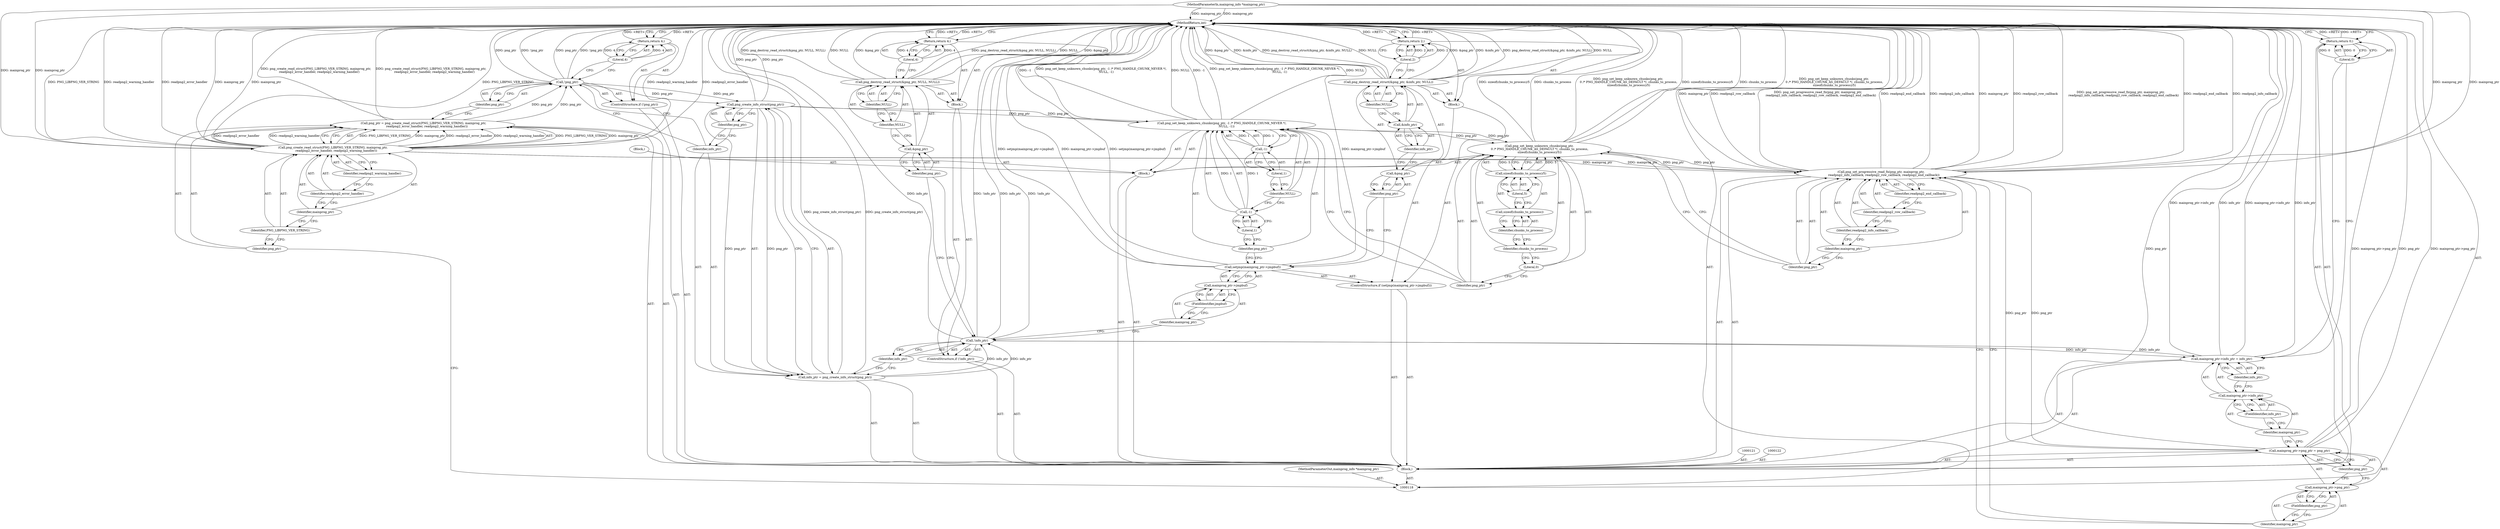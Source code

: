 digraph "1_Android_9d4853418ab2f754c2b63e091c29c5529b8b86ca_4" {
"1000199" [label="(MethodReturn,int)"];
"1000119" [label="(MethodParameterIn,mainprog_info *mainprog_ptr)"];
"1000274" [label="(MethodParameterOut,mainprog_info *mainprog_ptr)"];
"1000125" [label="(Call,png_create_read_struct(PNG_LIBPNG_VER_STRING, mainprog_ptr,\n       readpng2_error_handler, readpng2_warning_handler))"];
"1000126" [label="(Identifier,PNG_LIBPNG_VER_STRING)"];
"1000123" [label="(Call,png_ptr = png_create_read_struct(PNG_LIBPNG_VER_STRING, mainprog_ptr,\n       readpng2_error_handler, readpng2_warning_handler))"];
"1000124" [label="(Identifier,png_ptr)"];
"1000127" [label="(Identifier,mainprog_ptr)"];
"1000129" [label="(Identifier,readpng2_warning_handler)"];
"1000128" [label="(Identifier,readpng2_error_handler)"];
"1000132" [label="(Identifier,png_ptr)"];
"1000130" [label="(ControlStructure,if (!png_ptr))"];
"1000131" [label="(Call,!png_ptr)"];
"1000134" [label="(Literal,4)"];
"1000133" [label="(Return,return 4;)"];
"1000137" [label="(Call,png_create_info_struct(png_ptr))"];
"1000138" [label="(Identifier,png_ptr)"];
"1000135" [label="(Call,info_ptr = png_create_info_struct(png_ptr))"];
"1000136" [label="(Identifier,info_ptr)"];
"1000139" [label="(ControlStructure,if (!info_ptr))"];
"1000142" [label="(Block,)"];
"1000140" [label="(Call,!info_ptr)"];
"1000141" [label="(Identifier,info_ptr)"];
"1000144" [label="(Call,&png_ptr)"];
"1000145" [label="(Identifier,png_ptr)"];
"1000146" [label="(Identifier,NULL)"];
"1000147" [label="(Identifier,NULL)"];
"1000143" [label="(Call,png_destroy_read_struct(&png_ptr, NULL, NULL))"];
"1000148" [label="(Return,return 4;)"];
"1000149" [label="(Literal,4)"];
"1000120" [label="(Block,)"];
"1000150" [label="(ControlStructure,if (setjmp(mainprog_ptr->jmpbuf)))"];
"1000152" [label="(Call,mainprog_ptr->jmpbuf)"];
"1000153" [label="(Identifier,mainprog_ptr)"];
"1000154" [label="(FieldIdentifier,jmpbuf)"];
"1000155" [label="(Block,)"];
"1000151" [label="(Call,setjmp(mainprog_ptr->jmpbuf))"];
"1000157" [label="(Call,&png_ptr)"];
"1000158" [label="(Identifier,png_ptr)"];
"1000159" [label="(Call,&info_ptr)"];
"1000160" [label="(Identifier,info_ptr)"];
"1000161" [label="(Identifier,NULL)"];
"1000156" [label="(Call,png_destroy_read_struct(&png_ptr, &info_ptr, NULL))"];
"1000162" [label="(Return,return 2;)"];
"1000163" [label="(Literal,2)"];
"1000164" [label="(Block,)"];
"1000165" [label="(Block,)"];
"1000167" [label="(Identifier,png_ptr)"];
"1000168" [label="(Call,-1)"];
"1000169" [label="(Literal,1)"];
"1000166" [label="(Call,png_set_keep_unknown_chunks(png_ptr, -1 /* PNG_HANDLE_CHUNK_NEVER */,\n          NULL, -1))"];
"1000170" [label="(Identifier,NULL)"];
"1000171" [label="(Call,-1)"];
"1000172" [label="(Literal,1)"];
"1000174" [label="(Identifier,png_ptr)"];
"1000173" [label="(Call,png_set_keep_unknown_chunks(png_ptr,\n 0 /* PNG_HANDLE_CHUNK_AS_DEFAULT */, chunks_to_process,\n sizeof(chunks_to_process)/5))"];
"1000175" [label="(Literal,0)"];
"1000176" [label="(Identifier,chunks_to_process)"];
"1000177" [label="(Call,sizeof(chunks_to_process)/5)"];
"1000178" [label="(Call,sizeof(chunks_to_process))"];
"1000180" [label="(Literal,5)"];
"1000179" [label="(Identifier,chunks_to_process)"];
"1000182" [label="(Identifier,png_ptr)"];
"1000181" [label="(Call,png_set_progressive_read_fn(png_ptr, mainprog_ptr,\n      readpng2_info_callback, readpng2_row_callback, readpng2_end_callback))"];
"1000183" [label="(Identifier,mainprog_ptr)"];
"1000185" [label="(Identifier,readpng2_row_callback)"];
"1000186" [label="(Identifier,readpng2_end_callback)"];
"1000184" [label="(Identifier,readpng2_info_callback)"];
"1000190" [label="(FieldIdentifier,png_ptr)"];
"1000191" [label="(Identifier,png_ptr)"];
"1000187" [label="(Call,mainprog_ptr->png_ptr = png_ptr)"];
"1000188" [label="(Call,mainprog_ptr->png_ptr)"];
"1000189" [label="(Identifier,mainprog_ptr)"];
"1000195" [label="(FieldIdentifier,info_ptr)"];
"1000196" [label="(Identifier,info_ptr)"];
"1000192" [label="(Call,mainprog_ptr->info_ptr = info_ptr)"];
"1000193" [label="(Call,mainprog_ptr->info_ptr)"];
"1000194" [label="(Identifier,mainprog_ptr)"];
"1000197" [label="(Return,return 0;)"];
"1000198" [label="(Literal,0)"];
"1000199" -> "1000118"  [label="AST: "];
"1000199" -> "1000133"  [label="CFG: "];
"1000199" -> "1000148"  [label="CFG: "];
"1000199" -> "1000162"  [label="CFG: "];
"1000199" -> "1000197"  [label="CFG: "];
"1000197" -> "1000199"  [label="DDG: <RET>"];
"1000162" -> "1000199"  [label="DDG: <RET>"];
"1000133" -> "1000199"  [label="DDG: <RET>"];
"1000148" -> "1000199"  [label="DDG: <RET>"];
"1000123" -> "1000199"  [label="DDG: png_create_read_struct(PNG_LIBPNG_VER_STRING, mainprog_ptr,\n       readpng2_error_handler, readpng2_warning_handler)"];
"1000181" -> "1000199"  [label="DDG: readpng2_row_callback"];
"1000181" -> "1000199"  [label="DDG: png_set_progressive_read_fn(png_ptr, mainprog_ptr,\n      readpng2_info_callback, readpng2_row_callback, readpng2_end_callback)"];
"1000181" -> "1000199"  [label="DDG: readpng2_end_callback"];
"1000181" -> "1000199"  [label="DDG: readpng2_info_callback"];
"1000181" -> "1000199"  [label="DDG: mainprog_ptr"];
"1000151" -> "1000199"  [label="DDG: setjmp(mainprog_ptr->jmpbuf)"];
"1000151" -> "1000199"  [label="DDG: mainprog_ptr->jmpbuf"];
"1000156" -> "1000199"  [label="DDG: &png_ptr"];
"1000156" -> "1000199"  [label="DDG: &info_ptr"];
"1000156" -> "1000199"  [label="DDG: png_destroy_read_struct(&png_ptr, &info_ptr, NULL)"];
"1000156" -> "1000199"  [label="DDG: NULL"];
"1000187" -> "1000199"  [label="DDG: png_ptr"];
"1000187" -> "1000199"  [label="DDG: mainprog_ptr->png_ptr"];
"1000173" -> "1000199"  [label="DDG: chunks_to_process"];
"1000173" -> "1000199"  [label="DDG: png_set_keep_unknown_chunks(png_ptr,\n 0 /* PNG_HANDLE_CHUNK_AS_DEFAULT */, chunks_to_process,\n sizeof(chunks_to_process)/5)"];
"1000173" -> "1000199"  [label="DDG: sizeof(chunks_to_process)/5"];
"1000125" -> "1000199"  [label="DDG: mainprog_ptr"];
"1000125" -> "1000199"  [label="DDG: PNG_LIBPNG_VER_STRING"];
"1000125" -> "1000199"  [label="DDG: readpng2_warning_handler"];
"1000125" -> "1000199"  [label="DDG: readpng2_error_handler"];
"1000119" -> "1000199"  [label="DDG: mainprog_ptr"];
"1000135" -> "1000199"  [label="DDG: png_create_info_struct(png_ptr)"];
"1000131" -> "1000199"  [label="DDG: !png_ptr"];
"1000131" -> "1000199"  [label="DDG: png_ptr"];
"1000166" -> "1000199"  [label="DDG: -1"];
"1000166" -> "1000199"  [label="DDG: png_set_keep_unknown_chunks(png_ptr, -1 /* PNG_HANDLE_CHUNK_NEVER */,\n          NULL, -1)"];
"1000166" -> "1000199"  [label="DDG: NULL"];
"1000140" -> "1000199"  [label="DDG: info_ptr"];
"1000140" -> "1000199"  [label="DDG: !info_ptr"];
"1000143" -> "1000199"  [label="DDG: &png_ptr"];
"1000143" -> "1000199"  [label="DDG: png_destroy_read_struct(&png_ptr, NULL, NULL)"];
"1000143" -> "1000199"  [label="DDG: NULL"];
"1000192" -> "1000199"  [label="DDG: mainprog_ptr->info_ptr"];
"1000192" -> "1000199"  [label="DDG: info_ptr"];
"1000137" -> "1000199"  [label="DDG: png_ptr"];
"1000119" -> "1000118"  [label="AST: "];
"1000119" -> "1000199"  [label="DDG: mainprog_ptr"];
"1000119" -> "1000125"  [label="DDG: mainprog_ptr"];
"1000119" -> "1000181"  [label="DDG: mainprog_ptr"];
"1000274" -> "1000118"  [label="AST: "];
"1000125" -> "1000123"  [label="AST: "];
"1000125" -> "1000129"  [label="CFG: "];
"1000126" -> "1000125"  [label="AST: "];
"1000127" -> "1000125"  [label="AST: "];
"1000128" -> "1000125"  [label="AST: "];
"1000129" -> "1000125"  [label="AST: "];
"1000123" -> "1000125"  [label="CFG: "];
"1000125" -> "1000199"  [label="DDG: mainprog_ptr"];
"1000125" -> "1000199"  [label="DDG: PNG_LIBPNG_VER_STRING"];
"1000125" -> "1000199"  [label="DDG: readpng2_warning_handler"];
"1000125" -> "1000199"  [label="DDG: readpng2_error_handler"];
"1000125" -> "1000123"  [label="DDG: PNG_LIBPNG_VER_STRING"];
"1000125" -> "1000123"  [label="DDG: mainprog_ptr"];
"1000125" -> "1000123"  [label="DDG: readpng2_error_handler"];
"1000125" -> "1000123"  [label="DDG: readpng2_warning_handler"];
"1000119" -> "1000125"  [label="DDG: mainprog_ptr"];
"1000125" -> "1000181"  [label="DDG: mainprog_ptr"];
"1000126" -> "1000125"  [label="AST: "];
"1000126" -> "1000124"  [label="CFG: "];
"1000127" -> "1000126"  [label="CFG: "];
"1000123" -> "1000120"  [label="AST: "];
"1000123" -> "1000125"  [label="CFG: "];
"1000124" -> "1000123"  [label="AST: "];
"1000125" -> "1000123"  [label="AST: "];
"1000132" -> "1000123"  [label="CFG: "];
"1000123" -> "1000199"  [label="DDG: png_create_read_struct(PNG_LIBPNG_VER_STRING, mainprog_ptr,\n       readpng2_error_handler, readpng2_warning_handler)"];
"1000125" -> "1000123"  [label="DDG: PNG_LIBPNG_VER_STRING"];
"1000125" -> "1000123"  [label="DDG: mainprog_ptr"];
"1000125" -> "1000123"  [label="DDG: readpng2_error_handler"];
"1000125" -> "1000123"  [label="DDG: readpng2_warning_handler"];
"1000123" -> "1000131"  [label="DDG: png_ptr"];
"1000124" -> "1000123"  [label="AST: "];
"1000124" -> "1000118"  [label="CFG: "];
"1000126" -> "1000124"  [label="CFG: "];
"1000127" -> "1000125"  [label="AST: "];
"1000127" -> "1000126"  [label="CFG: "];
"1000128" -> "1000127"  [label="CFG: "];
"1000129" -> "1000125"  [label="AST: "];
"1000129" -> "1000128"  [label="CFG: "];
"1000125" -> "1000129"  [label="CFG: "];
"1000128" -> "1000125"  [label="AST: "];
"1000128" -> "1000127"  [label="CFG: "];
"1000129" -> "1000128"  [label="CFG: "];
"1000132" -> "1000131"  [label="AST: "];
"1000132" -> "1000123"  [label="CFG: "];
"1000131" -> "1000132"  [label="CFG: "];
"1000130" -> "1000120"  [label="AST: "];
"1000131" -> "1000130"  [label="AST: "];
"1000133" -> "1000130"  [label="AST: "];
"1000131" -> "1000130"  [label="AST: "];
"1000131" -> "1000132"  [label="CFG: "];
"1000132" -> "1000131"  [label="AST: "];
"1000134" -> "1000131"  [label="CFG: "];
"1000136" -> "1000131"  [label="CFG: "];
"1000131" -> "1000199"  [label="DDG: !png_ptr"];
"1000131" -> "1000199"  [label="DDG: png_ptr"];
"1000123" -> "1000131"  [label="DDG: png_ptr"];
"1000131" -> "1000137"  [label="DDG: png_ptr"];
"1000134" -> "1000133"  [label="AST: "];
"1000134" -> "1000131"  [label="CFG: "];
"1000133" -> "1000134"  [label="CFG: "];
"1000134" -> "1000133"  [label="DDG: 4"];
"1000133" -> "1000130"  [label="AST: "];
"1000133" -> "1000134"  [label="CFG: "];
"1000134" -> "1000133"  [label="AST: "];
"1000199" -> "1000133"  [label="CFG: "];
"1000133" -> "1000199"  [label="DDG: <RET>"];
"1000134" -> "1000133"  [label="DDG: 4"];
"1000137" -> "1000135"  [label="AST: "];
"1000137" -> "1000138"  [label="CFG: "];
"1000138" -> "1000137"  [label="AST: "];
"1000135" -> "1000137"  [label="CFG: "];
"1000137" -> "1000199"  [label="DDG: png_ptr"];
"1000137" -> "1000135"  [label="DDG: png_ptr"];
"1000131" -> "1000137"  [label="DDG: png_ptr"];
"1000137" -> "1000166"  [label="DDG: png_ptr"];
"1000138" -> "1000137"  [label="AST: "];
"1000138" -> "1000136"  [label="CFG: "];
"1000137" -> "1000138"  [label="CFG: "];
"1000135" -> "1000120"  [label="AST: "];
"1000135" -> "1000137"  [label="CFG: "];
"1000136" -> "1000135"  [label="AST: "];
"1000137" -> "1000135"  [label="AST: "];
"1000141" -> "1000135"  [label="CFG: "];
"1000135" -> "1000199"  [label="DDG: png_create_info_struct(png_ptr)"];
"1000137" -> "1000135"  [label="DDG: png_ptr"];
"1000135" -> "1000140"  [label="DDG: info_ptr"];
"1000136" -> "1000135"  [label="AST: "];
"1000136" -> "1000131"  [label="CFG: "];
"1000138" -> "1000136"  [label="CFG: "];
"1000139" -> "1000120"  [label="AST: "];
"1000140" -> "1000139"  [label="AST: "];
"1000142" -> "1000139"  [label="AST: "];
"1000142" -> "1000139"  [label="AST: "];
"1000143" -> "1000142"  [label="AST: "];
"1000148" -> "1000142"  [label="AST: "];
"1000140" -> "1000139"  [label="AST: "];
"1000140" -> "1000141"  [label="CFG: "];
"1000141" -> "1000140"  [label="AST: "];
"1000145" -> "1000140"  [label="CFG: "];
"1000153" -> "1000140"  [label="CFG: "];
"1000140" -> "1000199"  [label="DDG: info_ptr"];
"1000140" -> "1000199"  [label="DDG: !info_ptr"];
"1000135" -> "1000140"  [label="DDG: info_ptr"];
"1000140" -> "1000192"  [label="DDG: info_ptr"];
"1000141" -> "1000140"  [label="AST: "];
"1000141" -> "1000135"  [label="CFG: "];
"1000140" -> "1000141"  [label="CFG: "];
"1000144" -> "1000143"  [label="AST: "];
"1000144" -> "1000145"  [label="CFG: "];
"1000145" -> "1000144"  [label="AST: "];
"1000146" -> "1000144"  [label="CFG: "];
"1000145" -> "1000144"  [label="AST: "];
"1000145" -> "1000140"  [label="CFG: "];
"1000144" -> "1000145"  [label="CFG: "];
"1000146" -> "1000143"  [label="AST: "];
"1000146" -> "1000144"  [label="CFG: "];
"1000147" -> "1000146"  [label="CFG: "];
"1000147" -> "1000143"  [label="AST: "];
"1000147" -> "1000146"  [label="CFG: "];
"1000143" -> "1000147"  [label="CFG: "];
"1000143" -> "1000142"  [label="AST: "];
"1000143" -> "1000147"  [label="CFG: "];
"1000144" -> "1000143"  [label="AST: "];
"1000146" -> "1000143"  [label="AST: "];
"1000147" -> "1000143"  [label="AST: "];
"1000149" -> "1000143"  [label="CFG: "];
"1000143" -> "1000199"  [label="DDG: &png_ptr"];
"1000143" -> "1000199"  [label="DDG: png_destroy_read_struct(&png_ptr, NULL, NULL)"];
"1000143" -> "1000199"  [label="DDG: NULL"];
"1000148" -> "1000142"  [label="AST: "];
"1000148" -> "1000149"  [label="CFG: "];
"1000149" -> "1000148"  [label="AST: "];
"1000199" -> "1000148"  [label="CFG: "];
"1000148" -> "1000199"  [label="DDG: <RET>"];
"1000149" -> "1000148"  [label="DDG: 4"];
"1000149" -> "1000148"  [label="AST: "];
"1000149" -> "1000143"  [label="CFG: "];
"1000148" -> "1000149"  [label="CFG: "];
"1000149" -> "1000148"  [label="DDG: 4"];
"1000120" -> "1000118"  [label="AST: "];
"1000121" -> "1000120"  [label="AST: "];
"1000122" -> "1000120"  [label="AST: "];
"1000123" -> "1000120"  [label="AST: "];
"1000130" -> "1000120"  [label="AST: "];
"1000135" -> "1000120"  [label="AST: "];
"1000139" -> "1000120"  [label="AST: "];
"1000150" -> "1000120"  [label="AST: "];
"1000164" -> "1000120"  [label="AST: "];
"1000181" -> "1000120"  [label="AST: "];
"1000187" -> "1000120"  [label="AST: "];
"1000192" -> "1000120"  [label="AST: "];
"1000197" -> "1000120"  [label="AST: "];
"1000150" -> "1000120"  [label="AST: "];
"1000151" -> "1000150"  [label="AST: "];
"1000155" -> "1000150"  [label="AST: "];
"1000152" -> "1000151"  [label="AST: "];
"1000152" -> "1000154"  [label="CFG: "];
"1000153" -> "1000152"  [label="AST: "];
"1000154" -> "1000152"  [label="AST: "];
"1000151" -> "1000152"  [label="CFG: "];
"1000153" -> "1000152"  [label="AST: "];
"1000153" -> "1000140"  [label="CFG: "];
"1000154" -> "1000153"  [label="CFG: "];
"1000154" -> "1000152"  [label="AST: "];
"1000154" -> "1000153"  [label="CFG: "];
"1000152" -> "1000154"  [label="CFG: "];
"1000155" -> "1000150"  [label="AST: "];
"1000156" -> "1000155"  [label="AST: "];
"1000162" -> "1000155"  [label="AST: "];
"1000151" -> "1000150"  [label="AST: "];
"1000151" -> "1000152"  [label="CFG: "];
"1000152" -> "1000151"  [label="AST: "];
"1000158" -> "1000151"  [label="CFG: "];
"1000167" -> "1000151"  [label="CFG: "];
"1000151" -> "1000199"  [label="DDG: setjmp(mainprog_ptr->jmpbuf)"];
"1000151" -> "1000199"  [label="DDG: mainprog_ptr->jmpbuf"];
"1000157" -> "1000156"  [label="AST: "];
"1000157" -> "1000158"  [label="CFG: "];
"1000158" -> "1000157"  [label="AST: "];
"1000160" -> "1000157"  [label="CFG: "];
"1000158" -> "1000157"  [label="AST: "];
"1000158" -> "1000151"  [label="CFG: "];
"1000157" -> "1000158"  [label="CFG: "];
"1000159" -> "1000156"  [label="AST: "];
"1000159" -> "1000160"  [label="CFG: "];
"1000160" -> "1000159"  [label="AST: "];
"1000161" -> "1000159"  [label="CFG: "];
"1000160" -> "1000159"  [label="AST: "];
"1000160" -> "1000157"  [label="CFG: "];
"1000159" -> "1000160"  [label="CFG: "];
"1000161" -> "1000156"  [label="AST: "];
"1000161" -> "1000159"  [label="CFG: "];
"1000156" -> "1000161"  [label="CFG: "];
"1000156" -> "1000155"  [label="AST: "];
"1000156" -> "1000161"  [label="CFG: "];
"1000157" -> "1000156"  [label="AST: "];
"1000159" -> "1000156"  [label="AST: "];
"1000161" -> "1000156"  [label="AST: "];
"1000163" -> "1000156"  [label="CFG: "];
"1000156" -> "1000199"  [label="DDG: &png_ptr"];
"1000156" -> "1000199"  [label="DDG: &info_ptr"];
"1000156" -> "1000199"  [label="DDG: png_destroy_read_struct(&png_ptr, &info_ptr, NULL)"];
"1000156" -> "1000199"  [label="DDG: NULL"];
"1000162" -> "1000155"  [label="AST: "];
"1000162" -> "1000163"  [label="CFG: "];
"1000163" -> "1000162"  [label="AST: "];
"1000199" -> "1000162"  [label="CFG: "];
"1000162" -> "1000199"  [label="DDG: <RET>"];
"1000163" -> "1000162"  [label="DDG: 2"];
"1000163" -> "1000162"  [label="AST: "];
"1000163" -> "1000156"  [label="CFG: "];
"1000162" -> "1000163"  [label="CFG: "];
"1000163" -> "1000162"  [label="DDG: 2"];
"1000164" -> "1000120"  [label="AST: "];
"1000165" -> "1000164"  [label="AST: "];
"1000166" -> "1000164"  [label="AST: "];
"1000173" -> "1000164"  [label="AST: "];
"1000165" -> "1000164"  [label="AST: "];
"1000167" -> "1000166"  [label="AST: "];
"1000167" -> "1000151"  [label="CFG: "];
"1000169" -> "1000167"  [label="CFG: "];
"1000168" -> "1000166"  [label="AST: "];
"1000168" -> "1000169"  [label="CFG: "];
"1000169" -> "1000168"  [label="AST: "];
"1000170" -> "1000168"  [label="CFG: "];
"1000168" -> "1000166"  [label="DDG: 1"];
"1000169" -> "1000168"  [label="AST: "];
"1000169" -> "1000167"  [label="CFG: "];
"1000168" -> "1000169"  [label="CFG: "];
"1000166" -> "1000164"  [label="AST: "];
"1000166" -> "1000171"  [label="CFG: "];
"1000167" -> "1000166"  [label="AST: "];
"1000168" -> "1000166"  [label="AST: "];
"1000170" -> "1000166"  [label="AST: "];
"1000171" -> "1000166"  [label="AST: "];
"1000174" -> "1000166"  [label="CFG: "];
"1000166" -> "1000199"  [label="DDG: -1"];
"1000166" -> "1000199"  [label="DDG: png_set_keep_unknown_chunks(png_ptr, -1 /* PNG_HANDLE_CHUNK_NEVER */,\n          NULL, -1)"];
"1000166" -> "1000199"  [label="DDG: NULL"];
"1000137" -> "1000166"  [label="DDG: png_ptr"];
"1000168" -> "1000166"  [label="DDG: 1"];
"1000171" -> "1000166"  [label="DDG: 1"];
"1000166" -> "1000173"  [label="DDG: png_ptr"];
"1000170" -> "1000166"  [label="AST: "];
"1000170" -> "1000168"  [label="CFG: "];
"1000172" -> "1000170"  [label="CFG: "];
"1000171" -> "1000166"  [label="AST: "];
"1000171" -> "1000172"  [label="CFG: "];
"1000172" -> "1000171"  [label="AST: "];
"1000166" -> "1000171"  [label="CFG: "];
"1000171" -> "1000166"  [label="DDG: 1"];
"1000172" -> "1000171"  [label="AST: "];
"1000172" -> "1000170"  [label="CFG: "];
"1000171" -> "1000172"  [label="CFG: "];
"1000174" -> "1000173"  [label="AST: "];
"1000174" -> "1000166"  [label="CFG: "];
"1000175" -> "1000174"  [label="CFG: "];
"1000173" -> "1000164"  [label="AST: "];
"1000173" -> "1000177"  [label="CFG: "];
"1000174" -> "1000173"  [label="AST: "];
"1000175" -> "1000173"  [label="AST: "];
"1000176" -> "1000173"  [label="AST: "];
"1000177" -> "1000173"  [label="AST: "];
"1000182" -> "1000173"  [label="CFG: "];
"1000173" -> "1000199"  [label="DDG: chunks_to_process"];
"1000173" -> "1000199"  [label="DDG: png_set_keep_unknown_chunks(png_ptr,\n 0 /* PNG_HANDLE_CHUNK_AS_DEFAULT */, chunks_to_process,\n sizeof(chunks_to_process)/5)"];
"1000173" -> "1000199"  [label="DDG: sizeof(chunks_to_process)/5"];
"1000166" -> "1000173"  [label="DDG: png_ptr"];
"1000177" -> "1000173"  [label="DDG: 5"];
"1000173" -> "1000181"  [label="DDG: png_ptr"];
"1000175" -> "1000173"  [label="AST: "];
"1000175" -> "1000174"  [label="CFG: "];
"1000176" -> "1000175"  [label="CFG: "];
"1000176" -> "1000173"  [label="AST: "];
"1000176" -> "1000175"  [label="CFG: "];
"1000179" -> "1000176"  [label="CFG: "];
"1000177" -> "1000173"  [label="AST: "];
"1000177" -> "1000180"  [label="CFG: "];
"1000178" -> "1000177"  [label="AST: "];
"1000180" -> "1000177"  [label="AST: "];
"1000173" -> "1000177"  [label="CFG: "];
"1000177" -> "1000173"  [label="DDG: 5"];
"1000178" -> "1000177"  [label="AST: "];
"1000178" -> "1000179"  [label="CFG: "];
"1000179" -> "1000178"  [label="AST: "];
"1000180" -> "1000178"  [label="CFG: "];
"1000180" -> "1000177"  [label="AST: "];
"1000180" -> "1000178"  [label="CFG: "];
"1000177" -> "1000180"  [label="CFG: "];
"1000179" -> "1000178"  [label="AST: "];
"1000179" -> "1000176"  [label="CFG: "];
"1000178" -> "1000179"  [label="CFG: "];
"1000182" -> "1000181"  [label="AST: "];
"1000182" -> "1000173"  [label="CFG: "];
"1000183" -> "1000182"  [label="CFG: "];
"1000181" -> "1000120"  [label="AST: "];
"1000181" -> "1000186"  [label="CFG: "];
"1000182" -> "1000181"  [label="AST: "];
"1000183" -> "1000181"  [label="AST: "];
"1000184" -> "1000181"  [label="AST: "];
"1000185" -> "1000181"  [label="AST: "];
"1000186" -> "1000181"  [label="AST: "];
"1000189" -> "1000181"  [label="CFG: "];
"1000181" -> "1000199"  [label="DDG: readpng2_row_callback"];
"1000181" -> "1000199"  [label="DDG: png_set_progressive_read_fn(png_ptr, mainprog_ptr,\n      readpng2_info_callback, readpng2_row_callback, readpng2_end_callback)"];
"1000181" -> "1000199"  [label="DDG: readpng2_end_callback"];
"1000181" -> "1000199"  [label="DDG: readpng2_info_callback"];
"1000181" -> "1000199"  [label="DDG: mainprog_ptr"];
"1000173" -> "1000181"  [label="DDG: png_ptr"];
"1000125" -> "1000181"  [label="DDG: mainprog_ptr"];
"1000119" -> "1000181"  [label="DDG: mainprog_ptr"];
"1000181" -> "1000187"  [label="DDG: png_ptr"];
"1000183" -> "1000181"  [label="AST: "];
"1000183" -> "1000182"  [label="CFG: "];
"1000184" -> "1000183"  [label="CFG: "];
"1000185" -> "1000181"  [label="AST: "];
"1000185" -> "1000184"  [label="CFG: "];
"1000186" -> "1000185"  [label="CFG: "];
"1000186" -> "1000181"  [label="AST: "];
"1000186" -> "1000185"  [label="CFG: "];
"1000181" -> "1000186"  [label="CFG: "];
"1000184" -> "1000181"  [label="AST: "];
"1000184" -> "1000183"  [label="CFG: "];
"1000185" -> "1000184"  [label="CFG: "];
"1000190" -> "1000188"  [label="AST: "];
"1000190" -> "1000189"  [label="CFG: "];
"1000188" -> "1000190"  [label="CFG: "];
"1000191" -> "1000187"  [label="AST: "];
"1000191" -> "1000188"  [label="CFG: "];
"1000187" -> "1000191"  [label="CFG: "];
"1000187" -> "1000120"  [label="AST: "];
"1000187" -> "1000191"  [label="CFG: "];
"1000188" -> "1000187"  [label="AST: "];
"1000191" -> "1000187"  [label="AST: "];
"1000194" -> "1000187"  [label="CFG: "];
"1000187" -> "1000199"  [label="DDG: png_ptr"];
"1000187" -> "1000199"  [label="DDG: mainprog_ptr->png_ptr"];
"1000181" -> "1000187"  [label="DDG: png_ptr"];
"1000188" -> "1000187"  [label="AST: "];
"1000188" -> "1000190"  [label="CFG: "];
"1000189" -> "1000188"  [label="AST: "];
"1000190" -> "1000188"  [label="AST: "];
"1000191" -> "1000188"  [label="CFG: "];
"1000189" -> "1000188"  [label="AST: "];
"1000189" -> "1000181"  [label="CFG: "];
"1000190" -> "1000189"  [label="CFG: "];
"1000195" -> "1000193"  [label="AST: "];
"1000195" -> "1000194"  [label="CFG: "];
"1000193" -> "1000195"  [label="CFG: "];
"1000196" -> "1000192"  [label="AST: "];
"1000196" -> "1000193"  [label="CFG: "];
"1000192" -> "1000196"  [label="CFG: "];
"1000192" -> "1000120"  [label="AST: "];
"1000192" -> "1000196"  [label="CFG: "];
"1000193" -> "1000192"  [label="AST: "];
"1000196" -> "1000192"  [label="AST: "];
"1000198" -> "1000192"  [label="CFG: "];
"1000192" -> "1000199"  [label="DDG: mainprog_ptr->info_ptr"];
"1000192" -> "1000199"  [label="DDG: info_ptr"];
"1000140" -> "1000192"  [label="DDG: info_ptr"];
"1000193" -> "1000192"  [label="AST: "];
"1000193" -> "1000195"  [label="CFG: "];
"1000194" -> "1000193"  [label="AST: "];
"1000195" -> "1000193"  [label="AST: "];
"1000196" -> "1000193"  [label="CFG: "];
"1000194" -> "1000193"  [label="AST: "];
"1000194" -> "1000187"  [label="CFG: "];
"1000195" -> "1000194"  [label="CFG: "];
"1000197" -> "1000120"  [label="AST: "];
"1000197" -> "1000198"  [label="CFG: "];
"1000198" -> "1000197"  [label="AST: "];
"1000199" -> "1000197"  [label="CFG: "];
"1000197" -> "1000199"  [label="DDG: <RET>"];
"1000198" -> "1000197"  [label="DDG: 0"];
"1000198" -> "1000197"  [label="AST: "];
"1000198" -> "1000192"  [label="CFG: "];
"1000197" -> "1000198"  [label="CFG: "];
"1000198" -> "1000197"  [label="DDG: 0"];
}
